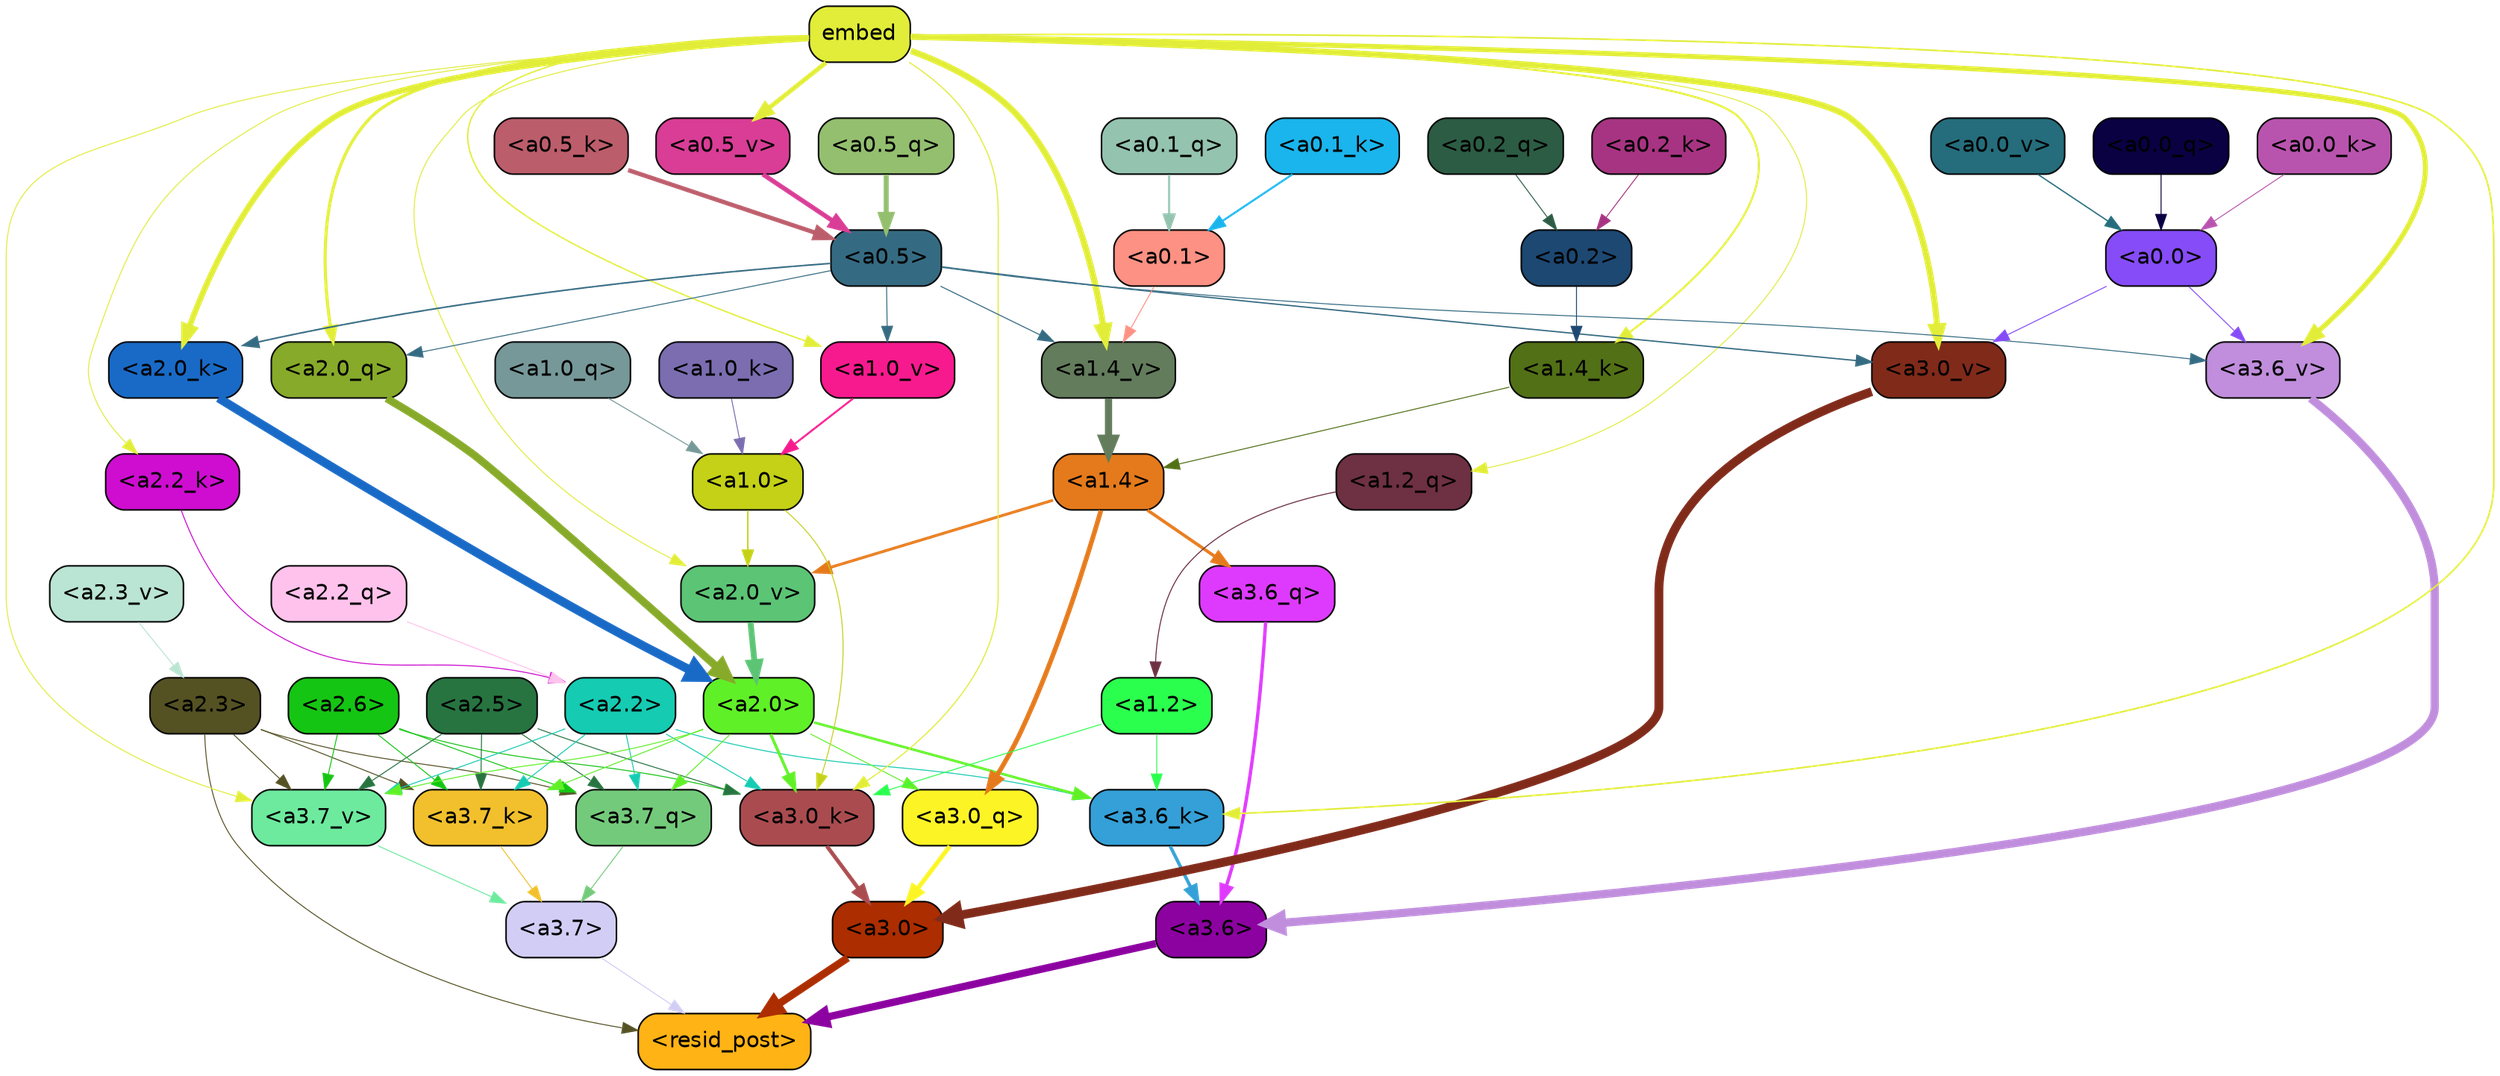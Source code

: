 strict digraph "" {
	graph [bgcolor=transparent,
		layout=dot,
		overlap=false,
		splines=true
	];
	"<a3.7>"	[color=black,
		fillcolor="#d1cdf5",
		fontname=Helvetica,
		shape=box,
		style="filled, rounded"];
	"<resid_post>"	[color=black,
		fillcolor="#ffb315",
		fontname=Helvetica,
		shape=box,
		style="filled, rounded"];
	"<a3.7>" -> "<resid_post>"	[color="#d1cdf5",
		penwidth=0.6];
	"<a3.6>"	[color=black,
		fillcolor="#8c02a0",
		fontname=Helvetica,
		shape=box,
		style="filled, rounded"];
	"<a3.6>" -> "<resid_post>"	[color="#8c02a0",
		penwidth=4.751592040061951];
	"<a3.0>"	[color=black,
		fillcolor="#ac2d00",
		fontname=Helvetica,
		shape=box,
		style="filled, rounded"];
	"<a3.0>" -> "<resid_post>"	[color="#ac2d00",
		penwidth=4.904066681861877];
	"<a2.3>"	[color=black,
		fillcolor="#545123",
		fontname=Helvetica,
		shape=box,
		style="filled, rounded"];
	"<a2.3>" -> "<resid_post>"	[color="#545123",
		penwidth=0.6];
	"<a3.7_q>"	[color=black,
		fillcolor="#74ca7b",
		fontname=Helvetica,
		shape=box,
		style="filled, rounded"];
	"<a2.3>" -> "<a3.7_q>"	[color="#545123",
		penwidth=0.6];
	"<a3.7_k>"	[color=black,
		fillcolor="#f1c02c",
		fontname=Helvetica,
		shape=box,
		style="filled, rounded"];
	"<a2.3>" -> "<a3.7_k>"	[color="#545123",
		penwidth=0.6];
	"<a3.7_v>"	[color=black,
		fillcolor="#6dea9e",
		fontname=Helvetica,
		shape=box,
		style="filled, rounded"];
	"<a2.3>" -> "<a3.7_v>"	[color="#545123",
		penwidth=0.6];
	"<a3.7_q>" -> "<a3.7>"	[color="#74ca7b",
		penwidth=0.6];
	"<a3.6_q>"	[color=black,
		fillcolor="#de3afe",
		fontname=Helvetica,
		shape=box,
		style="filled, rounded"];
	"<a3.6_q>" -> "<a3.6>"	[color="#de3afe",
		penwidth=2.160832464694977];
	"<a3.0_q>"	[color=black,
		fillcolor="#fdf425",
		fontname=Helvetica,
		shape=box,
		style="filled, rounded"];
	"<a3.0_q>" -> "<a3.0>"	[color="#fdf425",
		penwidth=2.870753765106201];
	"<a3.7_k>" -> "<a3.7>"	[color="#f1c02c",
		penwidth=0.6];
	"<a3.6_k>"	[color=black,
		fillcolor="#34a0d7",
		fontname=Helvetica,
		shape=box,
		style="filled, rounded"];
	"<a3.6_k>" -> "<a3.6>"	[color="#34a0d7",
		penwidth=2.13908451795578];
	"<a3.0_k>"	[color=black,
		fillcolor="#aa4c4f",
		fontname=Helvetica,
		shape=box,
		style="filled, rounded"];
	"<a3.0_k>" -> "<a3.0>"	[color="#aa4c4f",
		penwidth=2.520303964614868];
	"<a3.7_v>" -> "<a3.7>"	[color="#6dea9e",
		penwidth=0.6];
	"<a3.6_v>"	[color=black,
		fillcolor="#c08edc",
		fontname=Helvetica,
		shape=box,
		style="filled, rounded"];
	"<a3.6_v>" -> "<a3.6>"	[color="#c08edc",
		penwidth=5.297133803367615];
	"<a3.0_v>"	[color=black,
		fillcolor="#802a1a",
		fontname=Helvetica,
		shape=box,
		style="filled, rounded"];
	"<a3.0_v>" -> "<a3.0>"	[color="#802a1a",
		penwidth=5.680712580680847];
	"<a2.6>"	[color=black,
		fillcolor="#15c513",
		fontname=Helvetica,
		shape=box,
		style="filled, rounded"];
	"<a2.6>" -> "<a3.7_q>"	[color="#15c513",
		penwidth=0.6];
	"<a2.6>" -> "<a3.7_k>"	[color="#15c513",
		penwidth=0.6];
	"<a2.6>" -> "<a3.0_k>"	[color="#15c513",
		penwidth=0.6];
	"<a2.6>" -> "<a3.7_v>"	[color="#15c513",
		penwidth=0.6];
	"<a2.5>"	[color=black,
		fillcolor="#277441",
		fontname=Helvetica,
		shape=box,
		style="filled, rounded"];
	"<a2.5>" -> "<a3.7_q>"	[color="#277441",
		penwidth=0.6];
	"<a2.5>" -> "<a3.7_k>"	[color="#277441",
		penwidth=0.6];
	"<a2.5>" -> "<a3.0_k>"	[color="#277441",
		penwidth=0.6];
	"<a2.5>" -> "<a3.7_v>"	[color="#277441",
		penwidth=0.6];
	"<a2.2>"	[color=black,
		fillcolor="#15cbb2",
		fontname=Helvetica,
		shape=box,
		style="filled, rounded"];
	"<a2.2>" -> "<a3.7_q>"	[color="#15cbb2",
		penwidth=0.6];
	"<a2.2>" -> "<a3.7_k>"	[color="#15cbb2",
		penwidth=0.6];
	"<a2.2>" -> "<a3.6_k>"	[color="#15cbb2",
		penwidth=0.6];
	"<a2.2>" -> "<a3.0_k>"	[color="#15cbb2",
		penwidth=0.6];
	"<a2.2>" -> "<a3.7_v>"	[color="#15cbb2",
		penwidth=0.6];
	"<a2.0>"	[color=black,
		fillcolor="#60f027",
		fontname=Helvetica,
		shape=box,
		style="filled, rounded"];
	"<a2.0>" -> "<a3.7_q>"	[color="#60f027",
		penwidth=0.6];
	"<a2.0>" -> "<a3.0_q>"	[color="#60f027",
		penwidth=0.6];
	"<a2.0>" -> "<a3.7_k>"	[color="#60f027",
		penwidth=0.6];
	"<a2.0>" -> "<a3.6_k>"	[color="#60f027",
		penwidth=1.5897698998451233];
	"<a2.0>" -> "<a3.0_k>"	[color="#60f027",
		penwidth=1.8405593037605286];
	"<a2.0>" -> "<a3.7_v>"	[color="#60f027",
		penwidth=0.6];
	"<a1.4>"	[color=black,
		fillcolor="#e57a1c",
		fontname=Helvetica,
		shape=box,
		style="filled, rounded"];
	"<a1.4>" -> "<a3.6_q>"	[color="#e57a1c",
		penwidth=2.0260728895664215];
	"<a1.4>" -> "<a3.0_q>"	[color="#e57a1c",
		penwidth=3.0185627341270447];
	"<a2.0_v>"	[color=black,
		fillcolor="#5cc475",
		fontname=Helvetica,
		shape=box,
		style="filled, rounded"];
	"<a1.4>" -> "<a2.0_v>"	[color="#e57a1c",
		penwidth=1.7970525026321411];
	"<a1.2>"	[color=black,
		fillcolor="#2bff4e",
		fontname=Helvetica,
		shape=box,
		style="filled, rounded"];
	"<a1.2>" -> "<a3.6_k>"	[color="#2bff4e",
		penwidth=0.6];
	"<a1.2>" -> "<a3.0_k>"	[color="#2bff4e",
		penwidth=0.6];
	embed	[color=black,
		fillcolor="#e1ed39",
		fontname=Helvetica,
		shape=box,
		style="filled, rounded"];
	embed -> "<a3.6_k>"	[color="#e1ed39",
		penwidth=1.046662151813507];
	embed -> "<a3.0_k>"	[color="#e1ed39",
		penwidth=0.6995279788970947];
	embed -> "<a3.7_v>"	[color="#e1ed39",
		penwidth=0.6];
	embed -> "<a3.6_v>"	[color="#e1ed39",
		penwidth=3.1840110421180725];
	embed -> "<a3.0_v>"	[color="#e1ed39",
		penwidth=3.9005755856633186];
	"<a2.0_q>"	[color=black,
		fillcolor="#87aa2a",
		fontname=Helvetica,
		shape=box,
		style="filled, rounded"];
	embed -> "<a2.0_q>"	[color="#e1ed39",
		penwidth=1.9669389724731445];
	"<a2.2_k>"	[color=black,
		fillcolor="#ce0dd0",
		fontname=Helvetica,
		shape=box,
		style="filled, rounded"];
	embed -> "<a2.2_k>"	[color="#e1ed39",
		penwidth=0.6];
	"<a2.0_k>"	[color=black,
		fillcolor="#196ac6",
		fontname=Helvetica,
		shape=box,
		style="filled, rounded"];
	embed -> "<a2.0_k>"	[color="#e1ed39",
		penwidth=3.6898754835128784];
	embed -> "<a2.0_v>"	[color="#e1ed39",
		penwidth=0.6];
	"<a1.2_q>"	[color=black,
		fillcolor="#6e3043",
		fontname=Helvetica,
		shape=box,
		style="filled, rounded"];
	embed -> "<a1.2_q>"	[color="#e1ed39",
		penwidth=0.6];
	"<a1.4_k>"	[color=black,
		fillcolor="#527016",
		fontname=Helvetica,
		shape=box,
		style="filled, rounded"];
	embed -> "<a1.4_k>"	[color="#e1ed39",
		penwidth=1.2758672684431076];
	"<a1.4_v>"	[color=black,
		fillcolor="#637c5c",
		fontname=Helvetica,
		shape=box,
		style="filled, rounded"];
	embed -> "<a1.4_v>"	[color="#e1ed39",
		penwidth=3.992354243993759];
	"<a1.0_v>"	[color=black,
		fillcolor="#f71a8e",
		fontname=Helvetica,
		shape=box,
		style="filled, rounded"];
	embed -> "<a1.0_v>"	[color="#e1ed39",
		penwidth=0.8768336176872253];
	"<a0.5_v>"	[color=black,
		fillcolor="#d93d96",
		fontname=Helvetica,
		shape=box,
		style="filled, rounded"];
	embed -> "<a0.5_v>"	[color="#e1ed39",
		penwidth=2.881743907928467];
	"<a1.0>"	[color=black,
		fillcolor="#c4d116",
		fontname=Helvetica,
		shape=box,
		style="filled, rounded"];
	"<a1.0>" -> "<a3.0_k>"	[color="#c4d116",
		penwidth=0.6];
	"<a1.0>" -> "<a2.0_v>"	[color="#c4d116",
		penwidth=0.8836666345596313];
	"<a0.5>"	[color=black,
		fillcolor="#356b82",
		fontname=Helvetica,
		shape=box,
		style="filled, rounded"];
	"<a0.5>" -> "<a3.6_v>"	[color="#356b82",
		penwidth=0.6];
	"<a0.5>" -> "<a3.0_v>"	[color="#356b82",
		penwidth=0.8493617177009583];
	"<a0.5>" -> "<a2.0_q>"	[color="#356b82",
		penwidth=0.6];
	"<a0.5>" -> "<a2.0_k>"	[color="#356b82",
		penwidth=0.9942188858985901];
	"<a0.5>" -> "<a1.4_v>"	[color="#356b82",
		penwidth=0.6379710733890533];
	"<a0.5>" -> "<a1.0_v>"	[color="#356b82",
		penwidth=0.6];
	"<a0.0>"	[color=black,
		fillcolor="#864cf7",
		fontname=Helvetica,
		shape=box,
		style="filled, rounded"];
	"<a0.0>" -> "<a3.6_v>"	[color="#864cf7",
		penwidth=0.6];
	"<a0.0>" -> "<a3.0_v>"	[color="#864cf7",
		penwidth=0.6];
	"<a2.2_q>"	[color=black,
		fillcolor="#ffc2ec",
		fontname=Helvetica,
		shape=box,
		style="filled, rounded"];
	"<a2.2_q>" -> "<a2.2>"	[color="#ffc2ec",
		penwidth=0.6];
	"<a2.0_q>" -> "<a2.0>"	[color="#87aa2a",
		penwidth=5.0040658712387085];
	"<a2.2_k>" -> "<a2.2>"	[color="#ce0dd0",
		penwidth=0.6304321400821209];
	"<a2.0_k>" -> "<a2.0>"	[color="#196ac6",
		penwidth=5.6445024609565735];
	"<a2.3_v>"	[color=black,
		fillcolor="#bae4d3",
		fontname=Helvetica,
		shape=box,
		style="filled, rounded"];
	"<a2.3_v>" -> "<a2.3>"	[color="#bae4d3",
		penwidth=0.6];
	"<a2.0_v>" -> "<a2.0>"	[color="#5cc475",
		penwidth=3.781584322452545];
	"<a1.2_q>" -> "<a1.2>"	[color="#6e3043",
		penwidth=0.6481351256370544];
	"<a1.0_q>"	[color=black,
		fillcolor="#769899",
		fontname=Helvetica,
		shape=box,
		style="filled, rounded"];
	"<a1.0_q>" -> "<a1.0>"	[color="#769899",
		penwidth=0.6];
	"<a1.4_k>" -> "<a1.4>"	[color="#527016",
		penwidth=0.6];
	"<a1.0_k>"	[color=black,
		fillcolor="#7b6db0",
		fontname=Helvetica,
		shape=box,
		style="filled, rounded"];
	"<a1.0_k>" -> "<a1.0>"	[color="#7b6db0",
		penwidth=0.6];
	"<a1.4_v>" -> "<a1.4>"	[color="#637c5c",
		penwidth=4.602061748504639];
	"<a1.0_v>" -> "<a1.0>"	[color="#f71a8e",
		penwidth=1.227757602930069];
	"<a0.2>"	[color=black,
		fillcolor="#1d4872",
		fontname=Helvetica,
		shape=box,
		style="filled, rounded"];
	"<a0.2>" -> "<a1.4_k>"	[color="#1d4872",
		penwidth=0.6];
	"<a0.1>"	[color=black,
		fillcolor="#fd9183",
		fontname=Helvetica,
		shape=box,
		style="filled, rounded"];
	"<a0.1>" -> "<a1.4_v>"	[color="#fd9183",
		penwidth=0.6];
	"<a0.5_q>"	[color=black,
		fillcolor="#94bf6f",
		fontname=Helvetica,
		shape=box,
		style="filled, rounded"];
	"<a0.5_q>" -> "<a0.5>"	[color="#94bf6f",
		penwidth=3.219071626663208];
	"<a0.2_q>"	[color=black,
		fillcolor="#2c5c44",
		fontname=Helvetica,
		shape=box,
		style="filled, rounded"];
	"<a0.2_q>" -> "<a0.2>"	[color="#2c5c44",
		penwidth=0.6];
	"<a0.1_q>"	[color=black,
		fillcolor="#94c3af",
		fontname=Helvetica,
		shape=box,
		style="filled, rounded"];
	"<a0.1_q>" -> "<a0.1>"	[color="#94c3af",
		penwidth=1.3519257307052612];
	"<a0.0_q>"	[color=black,
		fillcolor="#090142",
		fontname=Helvetica,
		shape=box,
		style="filled, rounded"];
	"<a0.0_q>" -> "<a0.0>"	[color="#090142",
		penwidth=0.6];
	"<a0.5_k>"	[color=black,
		fillcolor="#bc5d6b",
		fontname=Helvetica,
		shape=box,
		style="filled, rounded"];
	"<a0.5_k>" -> "<a0.5>"	[color="#bc5d6b",
		penwidth=2.7730584144592285];
	"<a0.2_k>"	[color=black,
		fillcolor="#a73482",
		fontname=Helvetica,
		shape=box,
		style="filled, rounded"];
	"<a0.2_k>" -> "<a0.2>"	[color="#a73482",
		penwidth=0.6];
	"<a0.1_k>"	[color=black,
		fillcolor="#1ab5ec",
		fontname=Helvetica,
		shape=box,
		style="filled, rounded"];
	"<a0.1_k>" -> "<a0.1>"	[color="#1ab5ec",
		penwidth=1.281095266342163];
	"<a0.0_k>"	[color=black,
		fillcolor="#b954ae",
		fontname=Helvetica,
		shape=box,
		style="filled, rounded"];
	"<a0.0_k>" -> "<a0.0>"	[color="#b954ae",
		penwidth=0.6];
	"<a0.5_v>" -> "<a0.5>"	[color="#d93d96",
		penwidth=2.9687485098838806];
	"<a0.0_v>"	[color=black,
		fillcolor="#256d7c",
		fontname=Helvetica,
		shape=box,
		style="filled, rounded"];
	"<a0.0_v>" -> "<a0.0>"	[color="#256d7c",
		penwidth=0.8196042068302631];
}
